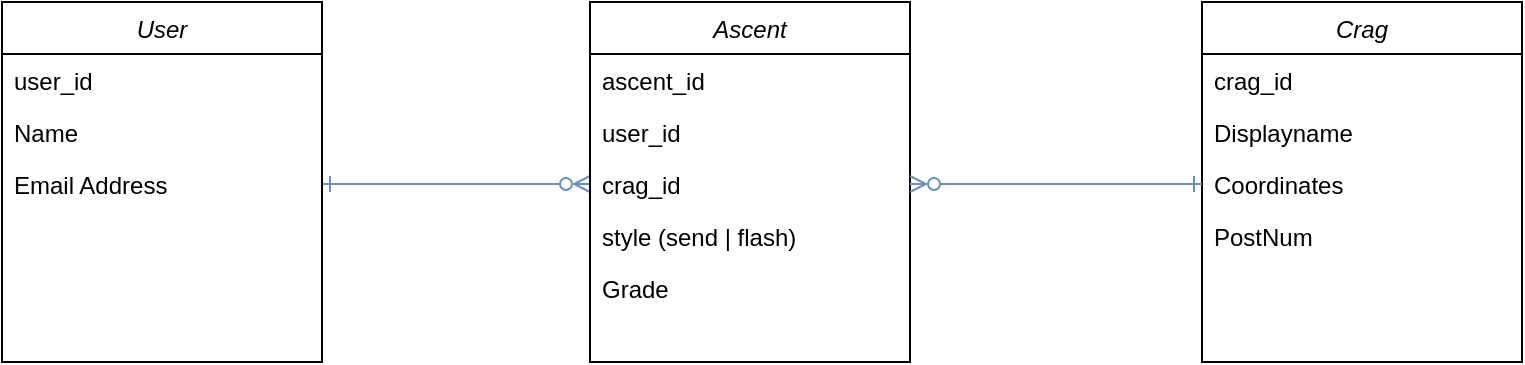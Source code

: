 <mxfile version="17.4.1" type="device"><diagram id="C5RBs43oDa-KdzZeNtuy" name="Page-1"><mxGraphModel dx="1520" dy="930" grid="1" gridSize="10" guides="1" tooltips="1" connect="1" arrows="1" fold="1" page="1" pageScale="1" pageWidth="827" pageHeight="1169" math="0" shadow="0"><root><mxCell id="WIyWlLk6GJQsqaUBKTNV-0"/><mxCell id="WIyWlLk6GJQsqaUBKTNV-1" parent="WIyWlLk6GJQsqaUBKTNV-0"/><mxCell id="YQHHCHJMLIjO6LdxHR1V-28" style="edgeStyle=orthogonalEdgeStyle;rounded=0;jumpSize=7;orthogonalLoop=1;jettySize=auto;html=1;entryX=0;entryY=0.5;entryDx=0;entryDy=0;startArrow=ERone;startFill=0;endArrow=ERzeroToMany;endFill=0;fillColor=#dae8fc;strokeColor=#6c8ebf;" edge="1" parent="WIyWlLk6GJQsqaUBKTNV-1" source="zkfFHV4jXpPFQw0GAbJ--0" target="YQHHCHJMLIjO6LdxHR1V-9"><mxGeometry relative="1" as="geometry"><Array as="points"><mxPoint x="230" y="291"/><mxPoint x="230" y="291"/></Array></mxGeometry></mxCell><mxCell id="zkfFHV4jXpPFQw0GAbJ--0" value="User" style="swimlane;fontStyle=2;align=center;verticalAlign=top;childLayout=stackLayout;horizontal=1;startSize=26;horizontalStack=0;resizeParent=1;resizeLast=0;collapsible=1;marginBottom=0;rounded=0;shadow=0;strokeWidth=1;" parent="WIyWlLk6GJQsqaUBKTNV-1" vertex="1"><mxGeometry x="40" y="200" width="160" height="180" as="geometry"><mxRectangle x="40" y="240" width="160" height="26" as="alternateBounds"/></mxGeometry></mxCell><mxCell id="zkfFHV4jXpPFQw0GAbJ--1" value="user_id" style="text;align=left;verticalAlign=top;spacingLeft=4;spacingRight=4;overflow=hidden;rotatable=0;points=[[0,0.5],[1,0.5]];portConstraint=eastwest;" parent="zkfFHV4jXpPFQw0GAbJ--0" vertex="1"><mxGeometry y="26" width="160" height="26" as="geometry"/></mxCell><mxCell id="YQHHCHJMLIjO6LdxHR1V-10" value="Name" style="text;align=left;verticalAlign=top;spacingLeft=4;spacingRight=4;overflow=hidden;rotatable=0;points=[[0,0.5],[1,0.5]];portConstraint=eastwest;" vertex="1" parent="zkfFHV4jXpPFQw0GAbJ--0"><mxGeometry y="52" width="160" height="26" as="geometry"/></mxCell><mxCell id="zkfFHV4jXpPFQw0GAbJ--3" value="Email Address" style="text;align=left;verticalAlign=top;spacingLeft=4;spacingRight=4;overflow=hidden;rotatable=0;points=[[0,0.5],[1,0.5]];portConstraint=eastwest;rounded=0;shadow=0;html=0;" parent="zkfFHV4jXpPFQw0GAbJ--0" vertex="1"><mxGeometry y="78" width="160" height="26" as="geometry"/></mxCell><mxCell id="YQHHCHJMLIjO6LdxHR1V-0" value="Crag" style="swimlane;fontStyle=2;align=center;verticalAlign=top;childLayout=stackLayout;horizontal=1;startSize=26;horizontalStack=0;resizeParent=1;resizeLast=0;collapsible=1;marginBottom=0;rounded=0;shadow=0;strokeWidth=1;" vertex="1" parent="WIyWlLk6GJQsqaUBKTNV-1"><mxGeometry x="640" y="200" width="160" height="180" as="geometry"><mxRectangle x="40" y="240" width="160" height="26" as="alternateBounds"/></mxGeometry></mxCell><mxCell id="YQHHCHJMLIjO6LdxHR1V-1" value="crag_id" style="text;align=left;verticalAlign=top;spacingLeft=4;spacingRight=4;overflow=hidden;rotatable=0;points=[[0,0.5],[1,0.5]];portConstraint=eastwest;" vertex="1" parent="YQHHCHJMLIjO6LdxHR1V-0"><mxGeometry y="26" width="160" height="26" as="geometry"/></mxCell><mxCell id="YQHHCHJMLIjO6LdxHR1V-2" value="Displayname" style="text;align=left;verticalAlign=top;spacingLeft=4;spacingRight=4;overflow=hidden;rotatable=0;points=[[0,0.5],[1,0.5]];portConstraint=eastwest;rounded=0;shadow=0;html=0;" vertex="1" parent="YQHHCHJMLIjO6LdxHR1V-0"><mxGeometry y="52" width="160" height="26" as="geometry"/></mxCell><mxCell id="YQHHCHJMLIjO6LdxHR1V-3" value="Coordinates" style="text;align=left;verticalAlign=top;spacingLeft=4;spacingRight=4;overflow=hidden;rotatable=0;points=[[0,0.5],[1,0.5]];portConstraint=eastwest;rounded=0;shadow=0;html=0;" vertex="1" parent="YQHHCHJMLIjO6LdxHR1V-0"><mxGeometry y="78" width="160" height="26" as="geometry"/></mxCell><mxCell id="YQHHCHJMLIjO6LdxHR1V-4" value="PostNum" style="text;align=left;verticalAlign=top;spacingLeft=4;spacingRight=4;overflow=hidden;rotatable=0;points=[[0,0.5],[1,0.5]];portConstraint=eastwest;rounded=0;shadow=0;html=0;" vertex="1" parent="YQHHCHJMLIjO6LdxHR1V-0"><mxGeometry y="104" width="160" height="26" as="geometry"/></mxCell><mxCell id="YQHHCHJMLIjO6LdxHR1V-5" value="Ascent" style="swimlane;fontStyle=2;align=center;verticalAlign=top;childLayout=stackLayout;horizontal=1;startSize=26;horizontalStack=0;resizeParent=1;resizeLast=0;collapsible=1;marginBottom=0;rounded=0;shadow=0;strokeWidth=1;" vertex="1" parent="WIyWlLk6GJQsqaUBKTNV-1"><mxGeometry x="334" y="200" width="160" height="180" as="geometry"><mxRectangle x="40" y="240" width="160" height="26" as="alternateBounds"/></mxGeometry></mxCell><mxCell id="YQHHCHJMLIjO6LdxHR1V-6" value="ascent_id" style="text;align=left;verticalAlign=top;spacingLeft=4;spacingRight=4;overflow=hidden;rotatable=0;points=[[0,0.5],[1,0.5]];portConstraint=eastwest;" vertex="1" parent="YQHHCHJMLIjO6LdxHR1V-5"><mxGeometry y="26" width="160" height="26" as="geometry"/></mxCell><mxCell id="YQHHCHJMLIjO6LdxHR1V-8" value="user_id" style="text;align=left;verticalAlign=top;spacingLeft=4;spacingRight=4;overflow=hidden;rotatable=0;points=[[0,0.5],[1,0.5]];portConstraint=eastwest;rounded=0;shadow=0;html=0;" vertex="1" parent="YQHHCHJMLIjO6LdxHR1V-5"><mxGeometry y="52" width="160" height="26" as="geometry"/></mxCell><mxCell id="YQHHCHJMLIjO6LdxHR1V-9" value="crag_id" style="text;align=left;verticalAlign=top;spacingLeft=4;spacingRight=4;overflow=hidden;rotatable=0;points=[[0,0.5],[1,0.5]];portConstraint=eastwest;rounded=0;shadow=0;html=0;" vertex="1" parent="YQHHCHJMLIjO6LdxHR1V-5"><mxGeometry y="78" width="160" height="26" as="geometry"/></mxCell><mxCell id="YQHHCHJMLIjO6LdxHR1V-13" value="style (send | flash)" style="text;align=left;verticalAlign=top;spacingLeft=4;spacingRight=4;overflow=hidden;rotatable=0;points=[[0,0.5],[1,0.5]];portConstraint=eastwest;rounded=0;shadow=0;html=0;" vertex="1" parent="YQHHCHJMLIjO6LdxHR1V-5"><mxGeometry y="104" width="160" height="26" as="geometry"/></mxCell><mxCell id="YQHHCHJMLIjO6LdxHR1V-30" value="Grade" style="text;align=left;verticalAlign=top;spacingLeft=4;spacingRight=4;overflow=hidden;rotatable=0;points=[[0,0.5],[1,0.5]];portConstraint=eastwest;rounded=0;shadow=0;html=0;" vertex="1" parent="YQHHCHJMLIjO6LdxHR1V-5"><mxGeometry y="130" width="160" height="26" as="geometry"/></mxCell><mxCell id="YQHHCHJMLIjO6LdxHR1V-24" style="edgeStyle=orthogonalEdgeStyle;rounded=0;orthogonalLoop=1;jettySize=auto;html=1;endArrow=ERone;endFill=0;strokeColor=#6c8ebf;startArrow=ERzeroToMany;startFill=0;fillColor=#dae8fc;jumpSize=7;" edge="1" parent="WIyWlLk6GJQsqaUBKTNV-1" source="YQHHCHJMLIjO6LdxHR1V-9" target="YQHHCHJMLIjO6LdxHR1V-3"><mxGeometry relative="1" as="geometry"/></mxCell></root></mxGraphModel></diagram></mxfile>